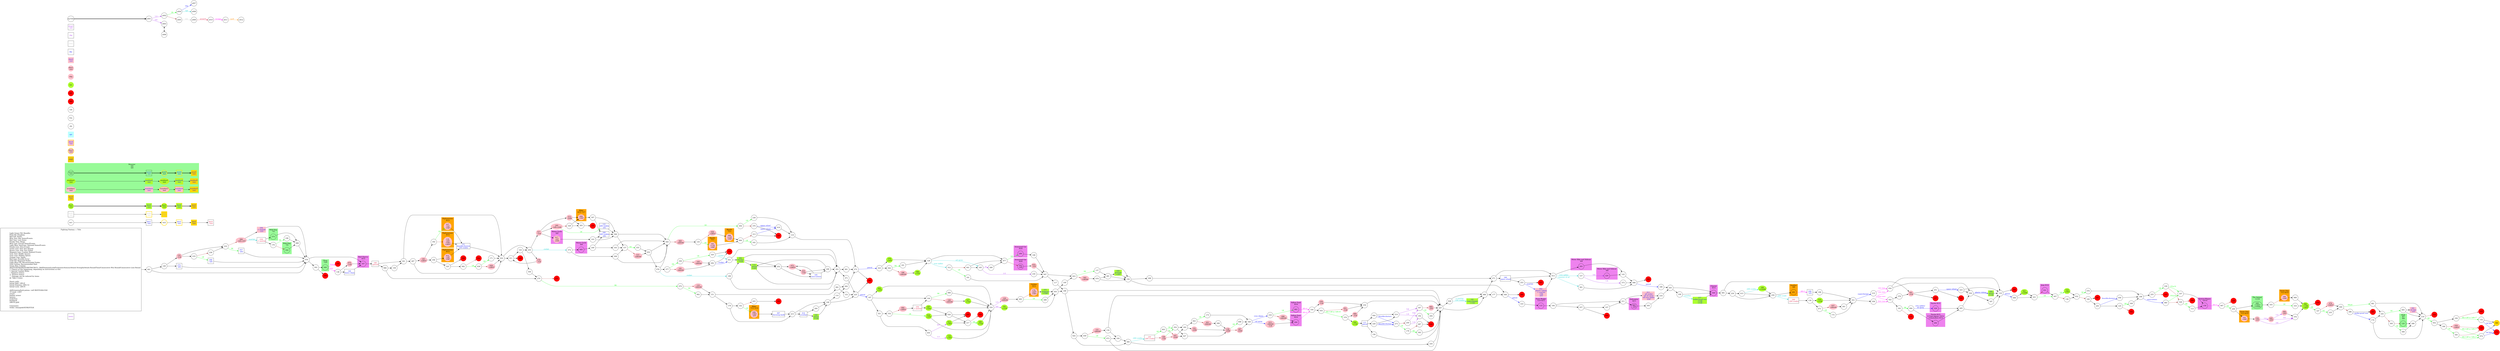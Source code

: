 digraph {
	// graph defaults
	rankdir=LR
	mclimit=50
	nodesep=.3 // changes horizontal separation of nodes
	ranksep=.4 // changes vertical separation of nodes
	node [height=.7
		width=.7
		shape=ellipse
		margin=0]
	edge[weight=5]
	
	subgraph ShopMenu {
		node [fontcolor = "purple" shape = "rect" margin = 0.1]
		menu
	}

	// a box for a graph label
	// note that you can override the defaults set above
	title [label = "Fighting Fantasy --: Title\n\n \
		Light Green Fill: Benefits\l \
		Pink Fill: Penalties\l \
		Red Fill: Death\l \
		Blue Text: Key Items/Events\l \
		Red Text: Lost Items\l \
		Purple Text: Shops\l \
		Blue Line: Forced Items/Events\l \
		Light Blue Text/Line: Optional Items/Events\l \
		Purple Line: Dice Events\l \
		Green Line: Stat Test Passed\l \
		Brown Line: Stat Test Failed\l \
		Magenta Line: Combat Related Events\l \
		Grey Text: Riddle Answer\l \
		Grey Line: Hidden Option\l \
		Orange Line: Spells\l \
		Red Line: Possible Error\l \
		Gold Fill: Required Nodes\l \
		Light Blue Fill: Recommended Nodes\l \
		Gold Outline: Recommended Path\l \
		Green Box: Combat\l \
		SK/ST/LK/FR/AM/AT/AR/TM/CW/CL: Skill/Stamina/Luck/Firepower/Armour/Attack Strength/Attack Round/Time/Consecutive Win Round/Consecutive Lose Round\l \
		?: Chance of this happening, depending on instructions in text\l \
		*: Special Combat Rules\l \
		-: Negative Status\l \
		+: Positive Status\l \
		^: Damage can be reduced by items\l \
		@: Take 2 items\l\l \
		Starts with:\l \
		Initial Skill: 1d6+6\l \
		Initial Stamina: 2d6+12\l \
		Initial Luck: 1d6+6\l\l \
		skill/stamina/luck potion: +all SK/ST/LK&1ILK\l \
		10 meal: +4ST\l \
		sword\l \
		leather armor\l \
		lantern\l \
		tinderbox\l \
		backpack\l \
		2d6+6 gold\l\l \
		Comments:\l \
		Order: item/gold/AT/SK/ST/LK\l \
		"
		shape = "box"
		margin = 0.1]

	subgraph Required {
		node [style = "filled" color = "gold" fillcolor = "gold" fontcolor = "blue" shape = "rect"]
		key3
		wrd3 [fontcolor = "grey"]
		boo5
		dam5
		monboo5
		mondam5
		mon5
		380 [fontcolor = "black" shape = "octagon"]
	}

	subgraph Required2 {
		node [style = "filled" color = "gold2" fillcolor = "gold2" fontcolor = "blue" shape = "rect"]
		req2
	}

	subgraph Recommended {
		node [penwidth = 3 color = "gold"]
		txt2
		key2 [shape = "rect" fontcolor = "blue"]
		wrd2 [shape = "rect" fontcolor = "grey"]
		boo3 [style = "filled" fillcolor = "greenyellow"]
		boo4 [style = "filled" fillcolor = "greenyellow"]
		dam3 [style = "filled" fillcolor = "pink"]
		dam4 [style = "filled" fillcolor = "pink"]
		monboo3 [style = "filled" fillcolor = "greenyellow"]
		monboo4 [style = "filled" fillcolor = "greenyellow"]
		mondam3 [style = "filled" fillcolor = "pink"]
		mondam4 [style = "filled" fillcolor = "pink"]
		mon3
		mon4
	}
	
	subgraph Optional {
		node [style = "filled" color = "paleturquoise1" fillcolor = "paleturquoise1" fontcolor = "blue" shape = "rect"]
		opt
	}

	subgraph Combat {
		style = "filled" color = "palegreen"
		subgraph cluster_00 {
			label = "Monster\n 0/0\n 0/0"
			mon1 [label = "\N\n text"]
			mon2 [shape = "rect" fontcolor = "blue" label = "\N\n text"]
			mon3 [label = "\N\n text"]
			mon4 [shape = "rect" fontcolor = "blue" label = "\N\n text"]
			mon5 [shape = "rect" fontcolor = "blue" label = "\N\n text"]
			monboo1 [style = "filled" color = "greenyellow" label = "\N\n text"]
			monboo2 [shape = "rect" style = "filled" color = "greenyellow" fontcolor = "blue" label = "\N\n text"]
			monboo3 [label = "\N\n text"]
			monboo4 [shape = "rect" fontcolor = "blue" label = "\N\n text"]
			monboo5 [shape = "rect" fontcolor = "blue" label = "\N\n text"]
			mondam1 [style = "filled" color = "pink" label = "\N\n text"]
			mondam2 [shape = "rect" style = "filled" color = "pink" fontcolor = "blue" label = "\N\n text"]
			mondam3 [label = "\N\n text"]
			mondam4 [shape = "rect" fontcolor = "blue" label = "\N\n text"]
			mondam5 [shape = "rect" fontcolor = "blue" label = "\N\n text"]
		}

		subgraph cluster_01 {
			label = "Thug\n 7/20"
			048
		}
		
		subgraph cluster_02 {
			label = "Wolf\n 8/7\n 8/8"
			120
		}
		
		subgraph cluster_03 {
			label = "The Animal\n 11/16"
			269 [label = "\N\n +1DG?\n +1EDG"]
		}
		
		subgraph cluster_04 {
			label = "Wild Dog\n 7/5"
			350
		}
		
		subgraph cluster_05 {
			label = "Wild Dog\n 7/5"
			374
		}
		
		cbt
	}
	
	subgraph Firearm {
		style = "filled" color = "orange"

		subgraph cluster_f01 {
			label = "Biker\n 6/15 7/17"
			006 [style = "filled" color = "pink" label = "\N\n -1SK?"]
		}
		
		subgraph cluster_f02 {
			label = "Highwarman\n 8/12"
			012 [style = "filled" color = "pink" label = "\N\n -1AT\n -1SK?"]
		}
		
		subgraph cluster_f03 {
			label = "Doom Dog\n 7/13 8/14"
			102 [style = "filled" color = "pink" label = "\N\n -1SK?"]
		}
		
		subgraph cluster_f04 {
			label = "Highwarman\n 8/12"
			116 [style = "filled" color = "pink" label = "\N\n -2AT\n -1SK?\n -1d6ST"]
		}
		
		subgraph cluster_f05 {
			label = "Outlaw\n 9/12"
			178 [style = "filled" color = "pink" label = "\N\n -2AT*\n -1SK?"]
		}
		
		subgraph cluster_f06 {
			label = "Doom Dog\n 7/13 8/14"
			184 [style = "filled" color = "pink" label = "\N\n -1SK?"]
		}
		
		subgraph cluster_f07 {
			label = "Bandit\n 7/11"
			193 [style = "filled" color = "pink" label = "\N\n +1AT\n -1SK?"]
		}
		
		subgraph cluster_f08 {
			label = "Highwarman\n 8/12"
			227 [style = "filled" color = "pink" label = "\N\n -1AT\n -1SK?"]
		}
		
		subgraph cluster_f09 {
			label = "Duellist\n 9/9"
			291
		}
		
		subgraph cluster_f10 {
			label = "Biker\n 7/13 5/14"
			299 [style = "filled" color = "pink" label = "\N\n -1SK?\n -2ST"]
		}
		
		subgraph cluster_f11 {
			label = "Bandit\n 7/11"
			368 [style = "filled" color = "pink" label = "\N\n +1AT\n -1SK?"]
		}
		
		frm
	}

	subgraph Vehicle {
		style = "filled" color = "violet"
		
		subgraph cluster_v01 {
			label = "Motor Cycle\n 6/9"
			017 [style = "filled" color = "pink" label = "\N\n -2AT\n -2AM"]
		}
		
		subgraph cluster_v02 {
			label = "Chariot\n 9/15"
			049
		}
		
		subgraph cluster_v03 {
			label = "Yellow Ford\n 8/16"
			063
		}
		
		subgraph cluster_v04 {
			label = "Helicopter\n 8/11"
			083 [label = "\N\n -2AT"]
		}
		
		subgraph cluster_v05 {
			label = "Motor Cycle\n 6/9"
			095
		}
		
		subgraph cluster_v06 {
			label = "Dune Buggy\n 7/10 8/11"
			115
		}
		
		subgraph cluster_v07 {
			label = "Station-Wagon\n 10/19"
			158
		}
		
		subgraph cluster_v08 {
			label = "Red Chevvy\n 8/15"
			167
		}
		
		subgraph cluster_v09 {
			label = "Motor Bike and Sidecar\n 9/8"
			220
		}
		
		subgraph cluster_v10 {
			label = "Motor Bike and Sidecar\n 9/8"
			282
		}
		
		subgraph cluster_v11 {
			label = "Toyota 9/15\n E-Type Jaguar 10/12\n Commodore 8/13"
			284
		}
		
		subgraph cluster_v12 {
			label = "Armoured Car\n 9/20"
			290
		}
		
		subgraph cluster_v13 {
			label = "Yellow Ford\n 8/16"
			294
		}
		
		subgraph cluster_v14 {
			label = "Toyota 9/15"
			328
		}
		
		subgraph cluster_v15 {
			label = "Jeep 9/14"
			331
		}
		
		subgraph cluster_v16 {
			label = "Armoured Car\n 9/20"
			352 [label = "\N\n -2AT"]
		}
		
		veh
	}

	subgraph Death {
		node [style = "filled" color = "red"]
		009
		018
		050
		123
		145
		173
		202
		205
		209
		226
		229
		231
		237
		244
		248
		260
		263
		275
		289
		324
		336
		343
		357
		364
		366
		367
		ddt
	}
	
	subgraph Death100 {
		node [style = "filled" color = "red" label = "100"]
		100.025
		100.048
		100.087
		100.283
	}

	subgraph Death364 {
		node [style = "filled" color = "red" label = "364"]
		364.046
		364.096
		364.118
		364.225
	}

	subgraph Boost {
		node [style = "filled" color = "greenyellow"]
		bst
		004 [label = "\N\n +2ST"]
		014 [label = "\N\n +3ST"]
		016 [label = "\N\n +2ST"]
		020 [label = "\N\n +1LK"]
		021 [label = "\N\n +2AM"]
		058 [shape = "rect" fontcolor = "blue" label = "\N\n grenade\n +2ST"]
		090 [label = "\N\n +1SK\n +4ST"]
		101 [label = "\N\n +1LK"]
		110 [label = "\N\n +2ST"]
		112 [shape = "rect" fontcolor = "blue" label = "\N\n petrol\n +2ST"]
		141 [shape = "rect" fontcolor = "blue" label = "\N\n supercharger\n +1LK"]
		169 [label = "\N\n +10AM"]
		262 [shape = "rect" fontcolor = "blue" label = "\N\n Sinclair \n +1LK"]
		276 [label = "\N\n +2ST"]
		277 [shape = "rect" fontcolor = "blue" label = "\N\n bullet-proof vest\n +1SK\n +1LK"]
		285 [label = "\N\n +1LK"]
		297 [label = "\N\n +2ST"]
		306 [shape = "rect" fontcolor = "blue" label = "\N\n petrol\n +1LK"]
		314 [label = "\N\n +1LK"]
		319 [label = "\N\n +4ST"]
		327 [label = "\N\n +1ST"]
		348 [label = "\N\n +1ST"]
		359 [shape = "rect" fontcolor = "blue" label = "\N\n petrol\n +1LK"]
		375 [shape = "rect" fontcolor = "blue" label = "\N\n magnum\n +1SK*"]
		boo1 [label = "\N\n text"]
		boo2 [shape = "rect" fontcolor = "blue" label = "\N\n text"]
		boo3 [label = "\N\n text"]
		boo4 [shape = "rect" fontcolor = "blue" label = "\N\n text"]
		boo5 [shape = "rect" fontcolor = "blue" label = "\N\n text"]
	}

	subgraph Damage {
		node [style = "filled" color = "pink"]
		ddg
		002 [shape = "rect" fontcolor = "blue" label = "\N\n plastic tubing\n -1 med-kit\n -1SK\n -2ST"]
		011 [shape = "rect" fontcolor = "blue" label = "\N\n -all rocket\n -all oil spray\n -all iron spikes\n -2LK"]
		029 [label = "\N\n -1d6ST"]
		030 [label = "\N\n -1d6ST"]
		033 [label = "\N\n -1ST"]
		036 [label = "\N\n -1d6ST"]
		037 [label = "\N\n -2d6AM"]
		051 [label = "\N\n -1LK"]
		060 [label = "\N\n -2d6AM"]
		065 [label = "\N\n -2ST"]
		072 [label = "\N\n -1d6ST"]
		075 [label = "\N\n -1LK"]
		080 [label = "\N\n -1LK"]
		084 [label = "\N\n -1d6ST"]
		086 [label = "\N\n -1d6+2ST"]
		098 [label = "\N\n -2d6AM"]
		105 [label = "\N\n -2d6AM"]
		121 [label = "\N\n -2d6AM"]
		129 [label = "\N\n -2d6AM"]
		133 [label = "\N\n -2d6AM"]
		139 [label = "\N\n -2AM"]
		148 [label = "\N\n -1LK"]
		152 [label = "\N\n -2AM"]
		154 [label = "\N\n -2ST"]
		155 [label = "\N\n -1LK"]
		168 [label = "\N\n -2d6AM"]
		186 [label = "\N\n -2d6AM"]
		191 [label = "\N\n -3d6AM"]
		195 [label = "\N\n -1d6ST"]
		201 [label = "\N\n -2d6AM"]
		212 [label = "\N\n -2AM"]
		213 [label = "\N\n -2d6AM\n -1LK"]
		233 [label = "\N\n -1LK"]
		239 [label = "\N\n -1LK"]
		241 [shape = "rect" fontcolor = "blue" label = "\N\n rat bite\n -1ST"]
		245 [label = "\N\n -2ST"]
		247 [label = "\N\n -2AM"]
		256 [shape = "rect" fontcolor = "blue" label = "\N\n -1 med-kit\n -1ST"]
		278 [label = "\N\n -1LK"]
		279 [label = "\N\n -1d6ST"]
		287 [label = "\N\n -2AM"]
		295 [label = "\N\n -1d6+2AM"]
		301 [label = "\N\n -1LK"]
		315 [label = "\N\n -2d6AM"]
		317 [label = "\N\n -1LK"]
		342 [label = "\N\n -1d6AM"]
		360 [label = "\N\n -2ST"]
		dam1 [label = "\N\n text"]
		dam2 [shape = "rect" fontcolor = "blue" label = "\N\n text"]
		dam3 [label = "\N\n text"]
		dam4 [shape = "rect" fontcolor = "blue" label = "\N\n text"]
		dam5 [shape = "rect" fontcolor = "blue" label = "\N\n text"]
	}

	subgraph Key_Item {
		node [fontcolor = "blue" shape = "rect"]
		kky
		010 [label = "\N\n crowbar"]
		038 [fontcolor = "crimson" label = "\N\n -1 med-kit"]
		057 [label = "\N\n info" tooltip = "Joe's Garage has no patrol"]
		097 [label = "\N\n throwing knife"]
		111 [label = "\N\n petrol"]
		122 [label = "\N\n 200 credits\n info" tooltip = "Rockville is bikers home"]
		131 [label = "\N\n knuckle-dusters\n 150 credits"]
		146 [label = "\N\n heavy chain"]
		166 [label = "\N\n spare wheel"]
		185 [label = "\N\n wire-cutters"]
		188 [fontcolor = "crimson" label = "\N\n -petrol?"]
		206 [label = "\N\n 200 credits\n info" tooltip = "Rockville is bikers home"]
		208 [label = "\N\n info" tooltip = "watch out for landslides"]
		240 [fontcolor = "crimson" label = "\N\n -200 credits"]
		258 [fontcolor = "crimson" label = "\N\n -1 med-kit"]
		274 [label = "\N\n info" tooltip = "Joe's Garage has no patrol"]
		288 [label = "\N\n info" tooltip = "Joe's Garage has no patrol"]
		369 [fontcolor = "crimson" label = "\N\n -200 credits"]
		key1 [label = "\N\n text"]
		key2 [label = "\N\n text"]
		key3 [label = "\N\n text"]
		key4 [fontcolor = "crimson" label = "\N\n -text"]
	}
	
	subgraph Key_Word {
		node [fontcolor = "grey" shape = "rect"]
		wwd
		wrd1 [label = "\N\n text"]
		wrd2 [label = "\N\n text"]
		wrd3 [label = "\N\n text"]
	}
	
	subgraph Shop {
		node [fontcolor = "purple" shape = "rect"]
		shp
		shop1 [label = "\N\n text"]
	}

	mon1 -> mon2 -> mon3 -> mon4 -> mon5 [penwidth = 3]
	boo1 -> boo2 -> boo3 -> boo4 -> boo5 [penwidth = 3]
	txt1 -> key1 -> txt2 -> key2 -> key3 -> key4
	wrd1 -> wrd2 -> wrd3
	monboo1 -> monboo2 -> monboo3 -> monboo4 -> monboo5
	mondam1 -> mondam2 -> mondam3 -> mondam4 -> mondam5

	myTitle -> z001 [penwidth = 3]
	z001 -> z002 [color = "purple" fontcolor = "purple" label = "1-3"]
	z001 -> z003 [color = "purple" fontcolor = "purple" label = "4-6"]
	z002 -> z004 [color = "green" fontcolor = "green" label = "LK"]
	z002 -> z005 [color = "brown"]
	z003 -> z006 [dir = "both"]
	z004 -> z007 [color = "blue" fontcolor = "blue" label = "req"]
	z004 -> z008 [color = "cyan3" fontcolor = "cyan3" label = "-opt"]
	z005 -> z009 [color = "grey" fontcolor = "grey" label = "info"]
	z009 -> z010 [color = "crimson" fontcolor = "crimson" label = "error(?)"]
	z010 -> z011 [color = "magenta" fontcolor = "magenta" label = "escape"]
	z011 -> z012 [color = "darkorange" fontcolor = "darkorange" label = "spell"]
	{
		rank = same
		z003
		z006
	}
	title -> 001
	001 -> 126
	001 -> 034
	002 -> 013
	003 -> 354 [color = "green" fontcolor = "green" label = "LK"]
	003 -> 247 [color = "brown"]
	004 -> 254
	005 -> 241
	005 -> 218
	006 -> 307
	007 -> 319 [color = "green" fontcolor = "green" label = "LK"]
	007 -> 136 [color = "brown"]
	008 -> 340
	010 -> 264
	010 -> 359
	011 -> 216
	012 -> 131
	013 -> 127 [color = "cyan3" fontcolor = "cyan3" label = "-iron spikes"]
	013 -> 361 [color = "cyan3" fontcolor = "cyan3" label = "-canister of oil"]
	013 -> 282
	014 -> 260
	014 -> 217
	015 -> 169 [color = "cyan3" fontcolor = "cyan3" label = "-200 credits"]
	015 -> 259
	016 -> 026
	016 -> 254
	017 -> 103
	019 -> 119
	020 -> 111
	021 -> 221
	022 -> 311
	022 -> 203
	023 -> 137 [color = "green" fontcolor = "green" label = "SK"]
	023 -> 342 [color = "brown"]
	024 -> 300
	024 -> 059
	025 -> 100.025
	026 -> 260
	026 -> 217
	027 -> 139
	028 -> 141 [color = "cyan3" fontcolor = "cyan3" label = "-2 med-kit\n -100 credits"]
	028 -> 088
	029 -> 022
	030 -> 074 [color = "green" fontcolor = "green" label = "SK+1d6 &ge; 1d6+7"]
	030 -> 226 [color = "brown"]
	031 -> 262
	031 -> 353
	032 -> 076 [color = "green" fontcolor = "green" label = "LK"]
	032 -> 160 [color = "brown"]
	033 -> 047
	034 -> 302
	034 -> 167
	035 -> 379 [color = "green" fontcolor = "green" label = "SK+1d6 &ge; 1d6+8"]
	035 -> 051 [color = "brown"]
	036 -> 368
	037 -> 261
	038 -> 176
	038 -> 374
	039 -> 171 [color = "green" fontcolor = "green" label = "LK"]
	039 -> 029 [color = "brown"]
	040 -> 081 [color = "green" fontcolor = "green" label = "SK&ge;6"]
	040 -> 296 [color = "brown"]
	041 -> 165
	041 -> 077
	042 -> 161 [color = "green" fontcolor = "green" label = "SK"]
	042 -> 186 [color = "brown"]
	043 -> 175 [color = "green" fontcolor = "green" label = "LK"]
	043 -> 201 [color = "brown"]
	044 -> 273 [color = "blue" fontcolor = "blue" label = "knuckle-dusters"]
	044 -> 214
	045 -> 304 [color = "green" fontcolor = "green" label = "LK"]
	045 -> 060 [color = "brown"]
	046 -> 310 [color = "blue" fontcolor = "blue" label = "petrol"]
	046 -> 364.046
	047 -> 117
	047 -> 023
	048 -> 138 [color = "magenta" fontcolor = "magenta" label = "win"]
	048 -> 100.048 [color = "magenta" fontcolor = "magenta" label = "lose"]
	049 -> 091
	051 -> 232
	052 -> 164
	052 -> 190
	053 -> 078
	053 -> 045
	054 -> 104
	054 -> 118
	055 -> 110 [color = "purple" fontcolor = "purple" label = "1-3"]
	055 -> 014 [color = "purple" fontcolor = "purple" label = "4-6"]
	056 -> 198
	057 -> 034
	058 -> 150
	059 -> 073 [color = "green" fontcolor = "green" label = "LK"]
	059 -> 121 [color = "brown"]
	060 -> 135
	061 -> 272
	062 -> 151
	063 -> 334 [color = "magenta" fontcolor = "magenta" label = "AR>4"]
	064 -> 242 [color = "green" fontcolor = "green" label = "LK"]
	064 -> 313 [color = "brown"]
	065 -> 207
	066 -> 270
	066 -> 159
	067 -> 200 [color = "green" fontcolor = "green" label = "SK"]
	067 -> 248 [color = "brown"]
	068 -> 254
	069 -> 090
	070 -> 062 [color = "green" fontcolor = "green" label = "SK"]
	070 -> 133 [color = "brown"]
	071 -> 172 [color = "green" fontcolor = "green" label = "LK"]
	071 -> 037 [color = "brown"]
	072 -> 233
	073 -> 207
	073 -> 330
	074 -> 275 [color = "blue" fontcolor = "blue" label = "rat bite"]
	074 -> 380
	075 -> 167
	076 -> 198
	077 -> 290 [color = "green" fontcolor = "green" label = "LK"]
	077 -> 352 [color = "brown"]
	078 -> 199 [color = "cyan3" fontcolor = "cyan3" label = "-rocket"]
	078 -> 377
	078 -> 045
	079 -> 281
	079 -> 150
	080 -> 232
	081 -> 218
	081 -> 335
	082 -> 039 [color = "green" fontcolor = "green" label = "LK"]
	082 -> 244 [color = "brown"]
	083 -> 305
	084 -> 258
	085 -> 107 [color = "green" fontcolor = "green" label = "ST&ge;10"]
	085 -> 326 [color = "brown"]
	086 -> 038 [color = "cyan3" fontcolor = "cyan3" label = "-med-kit"]
	086 -> 256
	087 -> 100.087
	088 -> 177
	088 -> 271
	089 -> 034
	090 -> 147 [color = "green" fontcolor = "green" label = "SK"]
	090 -> 018 [color = "brown"]
	091 -> 230
	091 -> 301
	092 -> 272
	093 -> 268 [color = "green" fontcolor = "green" label = "LK"]
	093 -> 178 [color = "brown"]
	094 -> 328 [color = "blue" fontcolor = "blue" label = "iron spikes/\n oil spray"]
	094 -> 284
	095 -> 249
	096 -> 180 [color = "blue" fontcolor = "blue" label = "petrol"]
	096 -> 364.096
	097 -> 215
	098 -> 294
	099 -> 021
	099 -> 221
	101 -> 303
	102 -> 154
	103 -> 206
	103 -> 346
	104 -> 306 [color = "blue" fontcolor = "blue" label = "plastic tubing"]
	104 -> 187
	105 -> 292
	106 -> 047
	107 -> 158
	108 -> 089
	109 -> 277 [color = "cyan3" fontcolor = "cyan3" label = "crowbar"]
	109 -> 049
	110 -> 254
	111 -> 044
	111 -> 156
	111 -> 228
	112 -> 252
	112 -> 353
	113 -> 158
	114 -> 092
	115 -> 194
	116 -> 131
	117 -> 189
	118 -> 099 [color = "blue" fontcolor = "blue" label = "petrol"]
	118 -> 364.118
	119 -> 272
	120 -> 286
	121 -> 134
	122 -> 346
	124 -> 203
	124 -> 344
	125 -> 349 [color = "green" fontcolor = "green" label = "SK"]
	125 -> 202 [color = "brown"]
	126 -> 274
	126 -> 155
	127 -> 373 [color = "purple" fontcolor = "purple" label = "1-4"]
	127 -> 220 [color = "purple" fontcolor = "purple" label = "5-6"]
	128 -> 312 [color = "cyan3" fontcolor = "cyan3" label = "-iron spikes"]
	128 -> 165 [color = "cyan3" fontcolor = "cyan3" label = "-oil spray"]
	128 -> 077
	129 -> 093
	130 -> 314
	130 -> 071
	131 -> 022
	132 -> 275 [color = "blue" fontcolor = "blue" label = "rat bite"]
	132 -> 380
	133 -> 151
	134 -> 207
	134 -> 330
	135 -> 193 [color = "green" fontcolor = "green" label = "SK"]
	135 -> 036 [color = "brown"]
	136 -> 032
	137 -> 281
	137 -> 150
	138 -> 075
	138 -> 146
	139 -> 008 [color = "green" fontcolor = "green" label = "SK"]
	139 -> 287 [color = "brown"]
	140 -> 023
	141 -> 088
	142 -> 299 [color = "green" fontcolor = "green" label = "LK"]
	142 -> 025 [color = "brown"]
	143 -> 096
	144 -> 068 [color = "green" fontcolor = "green" label = "SK"]
	144 -> 168 [color = "brown"]
	146 -> 167
	147 -> 235 [color = "green" fontcolor = "green" label = "LK"]
	147 -> 279 [color = "brown"]
	148 -> 354 [color = "green" fontcolor = "green" label = "LK"]
	148 -> 247 [color = "brown"]
	149 -> 225
	149 -> 114
	150 -> 046
	150 -> 298
	151 -> 179
	151 -> 362
	152 -> 139
	153 -> 225
	154 -> 245 [color = "purple" fontcolor = "purple" label = "1-2"]
	154 -> 376 [color = "purple" fontcolor = "purple" label = "3-6"]
	155 -> 219
	155 -> 333
	156 -> 207
	157 -> 222 [color = "green" fontcolor = "green" label = "LK"]
	157 -> 315 [color = "brown"]
	158 -> 067 [color = "magenta" fontcolor = "magenta" label = "AR>3"]
	159 -> 341
	160 -> 293
	160 -> 367
	161 -> 128
	162 -> 094 [color = "green" fontcolor = "green" label = "SK"]
	162 -> 123 [color = "brown"]
	163 -> 157
	163 -> 045
	164 -> 132 [color = "green" fontcolor = "green" label = "SK+1d6 &ge; 1d6+7"]
	164 -> 205 [color = "brown"]
	165 -> 234 [color = "purple" fontcolor = "purple" label = "1-5"]
	165 -> 280 [color = "purple" fontcolor = "purple" label = "6"]
	166 -> 253
	166 -> 013
	167 -> 188
	168 -> 327
	169 -> 259
	170 -> 363 [color = "green" fontcolor = "green" label = "SK"]
	170 -> 087 [color = "brown"]
	171 -> 022
	172 -> 351
	174 -> 218
	174 -> 335
	175 -> 340
	176 -> 108 [color = "green" fontcolor = "green" label = "SK"]
	176 -> 350 [color = "brown"]
	177 -> 046
	178 -> 375
	179 -> 142
	179 -> 215
	180 -> 243
	181 -> 047
	182 -> 227 [color = "green" fontcolor = "green" label = "LK"]
	182 -> 116 [color = "brown"]
	183 -> 043
	183 -> 152
	184 -> 069
	185 -> 072
	185 -> 246
	186 -> 348
	187 -> 118
	188 -> 341
	188 -> 066
	189 -> 024
	189 -> 207
	190 -> 345 [color = "green" fontcolor = "green" label = "LK"]
	190 -> 030 [color = "brown"]
	191 -> 292
	192 -> 100.087
	193 -> 064
	194 -> 257
	194 -> 211
	195 -> 182
	195 -> 356
	196 -> 351
	197 -> 004
	197 -> 321
	197 -> 144
	198 -> 085 [color = "blue" fontcolor = "blue" label = "wire-cutters"]
	198 -> 255
	199 -> 262
	199 -> 353
	200 -> 269
	200 -> 102
	201 -> 266
	203 -> 372 [color = "cyan3" fontcolor = "cyan3" label = "-rocket"]
	203 -> 317
	203 -> 278
	204 -> 207
	206 -> 346
	207 -> 028
	207 -> 088
	208 -> 196
	210 -> 054 [color = "magenta" fontcolor = "magenta" label = "win race"]
	210 -> 322 [color = "magenta" fontcolor = "magenta" label = "lose race"]
	211 -> 011
	211 -> 083
	212 -> 283
	212 -> 006
	213 -> 294
	214 -> 192 [color = "purple" fontcolor = "purple" label = "1-4"]
	214 -> 347 [color = "purple" fontcolor = "purple" label = "5-6"]
	215 -> 149
	215 -> 010
	216 -> 243
	217 -> 285 [color = "green" fontcolor = "green" label = "SK"]
	217 -> 050 [color = "brown"]
	218 -> 052 [color = "green" fontcolor = "green" label = "SK"]
	218 -> 324 [color = "brown"]
	219 -> 288 [color = "green" fontcolor = "green" label = "LK"]
	219 -> 236 [color = "brown"]
	220 -> 143
	221 -> 007 [color = "green" fontcolor = "green" label = "LK"]
	221 -> 331 [color = "brown"]
	222 -> 053
	223 -> 104
	223 -> 118
	224 -> 207
	225 -> 197 [color = "blue" fontcolor = "blue" label = "petrol"]
	225 -> 364.225
	227 -> 131
	228 -> 273 [color = "blue" fontcolor = "blue" label = "knuckle-dusters"]
	228 -> 214
	230 -> 015
	230 -> 259
	232 -> 207
	233 -> 185
	233 -> 246
	234 -> 047
	235 -> 040
	236 -> 333
	238 -> 119
	239 -> 232
	240 -> 003 [color = "green" fontcolor = "green" label = "SK"]
	240 -> 148 [color = "brown"]
	241 -> 218
	242 -> 119
	243 -> 109
	243 -> 049
	245 -> 360 [color = "purple" fontcolor = "purple" label = "1-2"]
	245 -> 376 [color = "purple" fontcolor = "purple" label = "3-6"]
	246 -> 112
	246 -> 353
	247 -> 183
	247 -> 027
	249 -> 206
	249 -> 163
	250 -> 192 [color = "purple" fontcolor = "purple" label = "1-4"]
	250 -> 347 [color = "purple" fontcolor = "purple" label = "5-6"]
	251 -> 223 [color = "blue" fontcolor = "blue" label = "-spare wheel"]
	251 -> 343
	252 -> 185
	252 -> 072
	253 -> 002 [color = "blue" fontcolor = "blue" label = "-med-kit"]
	253 -> 357
	254 -> 129 [color = "purple" fontcolor = "purple" label = "1-3"]
	254 -> 101 [color = "purple" fontcolor = "purple" label = "4-6"]
	255 -> 339 [color = "green" fontcolor = "green" label = "LK"]
	255 -> 145 [color = "brown"]
	256 -> 034
	257 -> 337
	257 -> 009
	258 -> 297
	258 -> 144
	259 -> 369 [color = "cyan3" fontcolor = "cyan3" label = "-200 credit"]
	259 -> 291
	261 -> 351
	262 -> 112
	262 -> 252
	262 -> 353
	264 -> 149
	265 -> 104
	265 -> 118
	266 -> 139
	267 -> 195
	267 -> 022
	268 -> 303
	269 -> 355
	270 -> 070 [color = "green" fontcolor = "green" label = "SK"]
	270 -> 231 [color = "brown"]
	271 -> 166
	271 -> 013
	272 -> 323 [color = "blue" fontcolor = "blue" label = "petrol"]
	272 -> 364.225
	273 -> 170 [color = "green" fontcolor = "green" label = "LK"]
	273 -> 250 [color = "brown"]
	274 -> 034
	276 -> 128
	277 -> 049
	278 -> 311
	279 -> 040
	280 -> 077
	281 -> 058
	281 -> 150
	282 -> 143
	283 -> 100.283
	284 -> 265
	285 -> 254
	286 -> 218
	287 -> 340
	288 -> 034
	290 -> 106
	291 -> 208 [color = "magenta" fontcolor = "magenta" label = "AR>1"]
	292 -> 031 [color = "blue" fontcolor = "blue" label = "-rocket"]
	292 -> 173
	293 -> 056 [color = "blue" fontcolor = "blue" label = "knuckle-dusters"]
	293 -> 125
	294 -> 334 [color = "magenta" fontcolor = "magenta" label = "AR>4"]
	295 -> 122 [color = "green" fontcolor = "green" label = "LK"]
	295 -> 329 [color = "brown"]
	296 -> 174 [color = "blue" fontcolor = "blue" label = "bullet-proof vest"]
	296 -> 263
	297 -> 026
	297 -> 254
	298 -> 271
	299 -> 097
	300 -> 240 [color = "cyan3" fontcolor = "cyan3" label = "-200 credits"]
	300 -> 224
	301 -> 251
	301 -> 237
	302 -> 209
	302 -> 048
	303 -> 140
	303 -> 189
	304 -> 238 [color = "green" fontcolor = "green" label = "LK"]
	304 -> 370 [color = "brown"]
	305 -> 216
	306 -> 118
	307 -> 206
	307 -> 346
	308 -> 286
	309 -> 157
	309 -> 045
	310 -> 115
	311 -> 229
	311 -> 124
	312 -> 181 [color = "green" fontcolor = "green" label = "LK"]
	312 -> 041 [color = "brown"]
	313 -> 019 [color = "blue" fontcolor = "blue" label = "-spare wheel"]
	313 -> 336
	314 -> 351
	315 -> 053
	316 -> 090
	317 -> 017
	317 -> 212
	317 -> 295
	318 -> 063 [color = "green" fontcolor = "green" label = "LK"]
	318 -> 098 [color = "brown"]
	319 -> 032
	320 -> 031 [color = "cyan3" fontcolor = "cyan3" label = "-rocket"]
	320 -> 173
	321 -> 055
	321 -> 332
	322 -> 378
	322 -> 162
	323 -> 276
	323 -> 042
	325 -> 366
	325 -> 082
	326 -> 113 [color = "green" fontcolor = "green" label = "SK"]
	326 -> 289 [color = "brown"]
	327 -> 254
	328 -> 265
	329 -> 283
	329 -> 006
	330 -> 300
	331 -> 007
	332 -> 016 [color = "green" fontcolor = "green" label = "LK"]
	332 -> 084 [color = "brown"]
	333 -> 057 [color = "green" fontcolor = "green" label = "SK"]
	333 -> 086 [color = "brown"]
	334 -> 035
	334 -> 239
	335 -> 005 [color = "green" fontcolor = "green" label = "LK"]
	335 -> 365 [color = "brown"]
	337 -> 211
	338 -> 320 [color = "green" fontcolor = "green" label = "LK"]
	338 -> 105 [color = "brown"]
	339 -> 107 [color = "green" fontcolor = "green" label = "ST&ge;10"]
	339 -> 326 [color = "brown"]
	340 -> 318 [color = "blue" fontcolor = "blue" label = "-iron skipes"]
	340 -> 213 [color = "blue" fontcolor = "blue" label = "-oil spray"]
	341 -> 267
	341 -> 022
	342 -> 079
	344 -> 270
	345 -> 074 [color = "green" fontcolor = "green" label = "SK+1d6 &ge; 1d6+7"]
	345 -> 226 [color = "brown"]
	346 -> 157
	346 -> 045
	347 -> 204 [color = "green" fontcolor = "green" label = "LK"]
	347 -> 065 [color = "brown"]
	348 -> 128
	349 -> 198
	350 -> 089
	351 -> 210 [color = "blue" fontcolor = "blue" label = "supercharger"]
	351 -> 358
	352 -> 033
	353 -> 061
	353 -> 371
	354 -> 183
	354 -> 027
	355 -> 316 [color = "green" fontcolor = "green" label = "LK"]
	355 -> 184 [color = "brown"]
	356 -> 325
	356 -> 012
	358 -> 054 [color = "magenta" fontcolor = "magenta" label = "win race"]
	358 -> 322 [color = "magenta" fontcolor = "magenta" label = "lose race"]
	359 -> 149
	360 -> 376
	361 -> 096
	362 -> 092
	362 -> 153
	363 -> 207
	365 -> 308 [color = "green" fontcolor = "green" label = "SK"]
	365 -> 120 [color = "brown"]
	368 -> 064
	369 -> 130
	370 -> 019 [color = "blue" fontcolor = "blue" label = "-spare wheel"]
	370 -> 336
	371 -> 225
	372 -> 095
	372 -> 309
	373 -> 096
	374 -> 089
	375 -> 303
	376 -> 090
	377 -> 338 [color = "green" fontcolor = "green" label = "SK"]
	377 -> 191 [color = "brown"]
	378 -> 301
	379 -> 020
	379 -> 080
}
